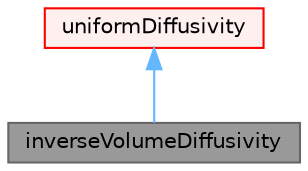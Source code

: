 digraph "inverseVolumeDiffusivity"
{
 // LATEX_PDF_SIZE
  bgcolor="transparent";
  edge [fontname=Helvetica,fontsize=10,labelfontname=Helvetica,labelfontsize=10];
  node [fontname=Helvetica,fontsize=10,shape=box,height=0.2,width=0.4];
  Node1 [id="Node000001",label="inverseVolumeDiffusivity",height=0.2,width=0.4,color="gray40", fillcolor="grey60", style="filled", fontcolor="black",tooltip="Inverse cell-volume motion diffusivity."];
  Node2 -> Node1 [id="edge1_Node000001_Node000002",dir="back",color="steelblue1",style="solid",tooltip=" "];
  Node2 [id="Node000002",label="uniformDiffusivity",height=0.2,width=0.4,color="red", fillcolor="#FFF0F0", style="filled",URL="$classFoam_1_1uniformDiffusivity.html",tooltip="Uniform uniform finite volume mesh motion diffusivity."];
}
